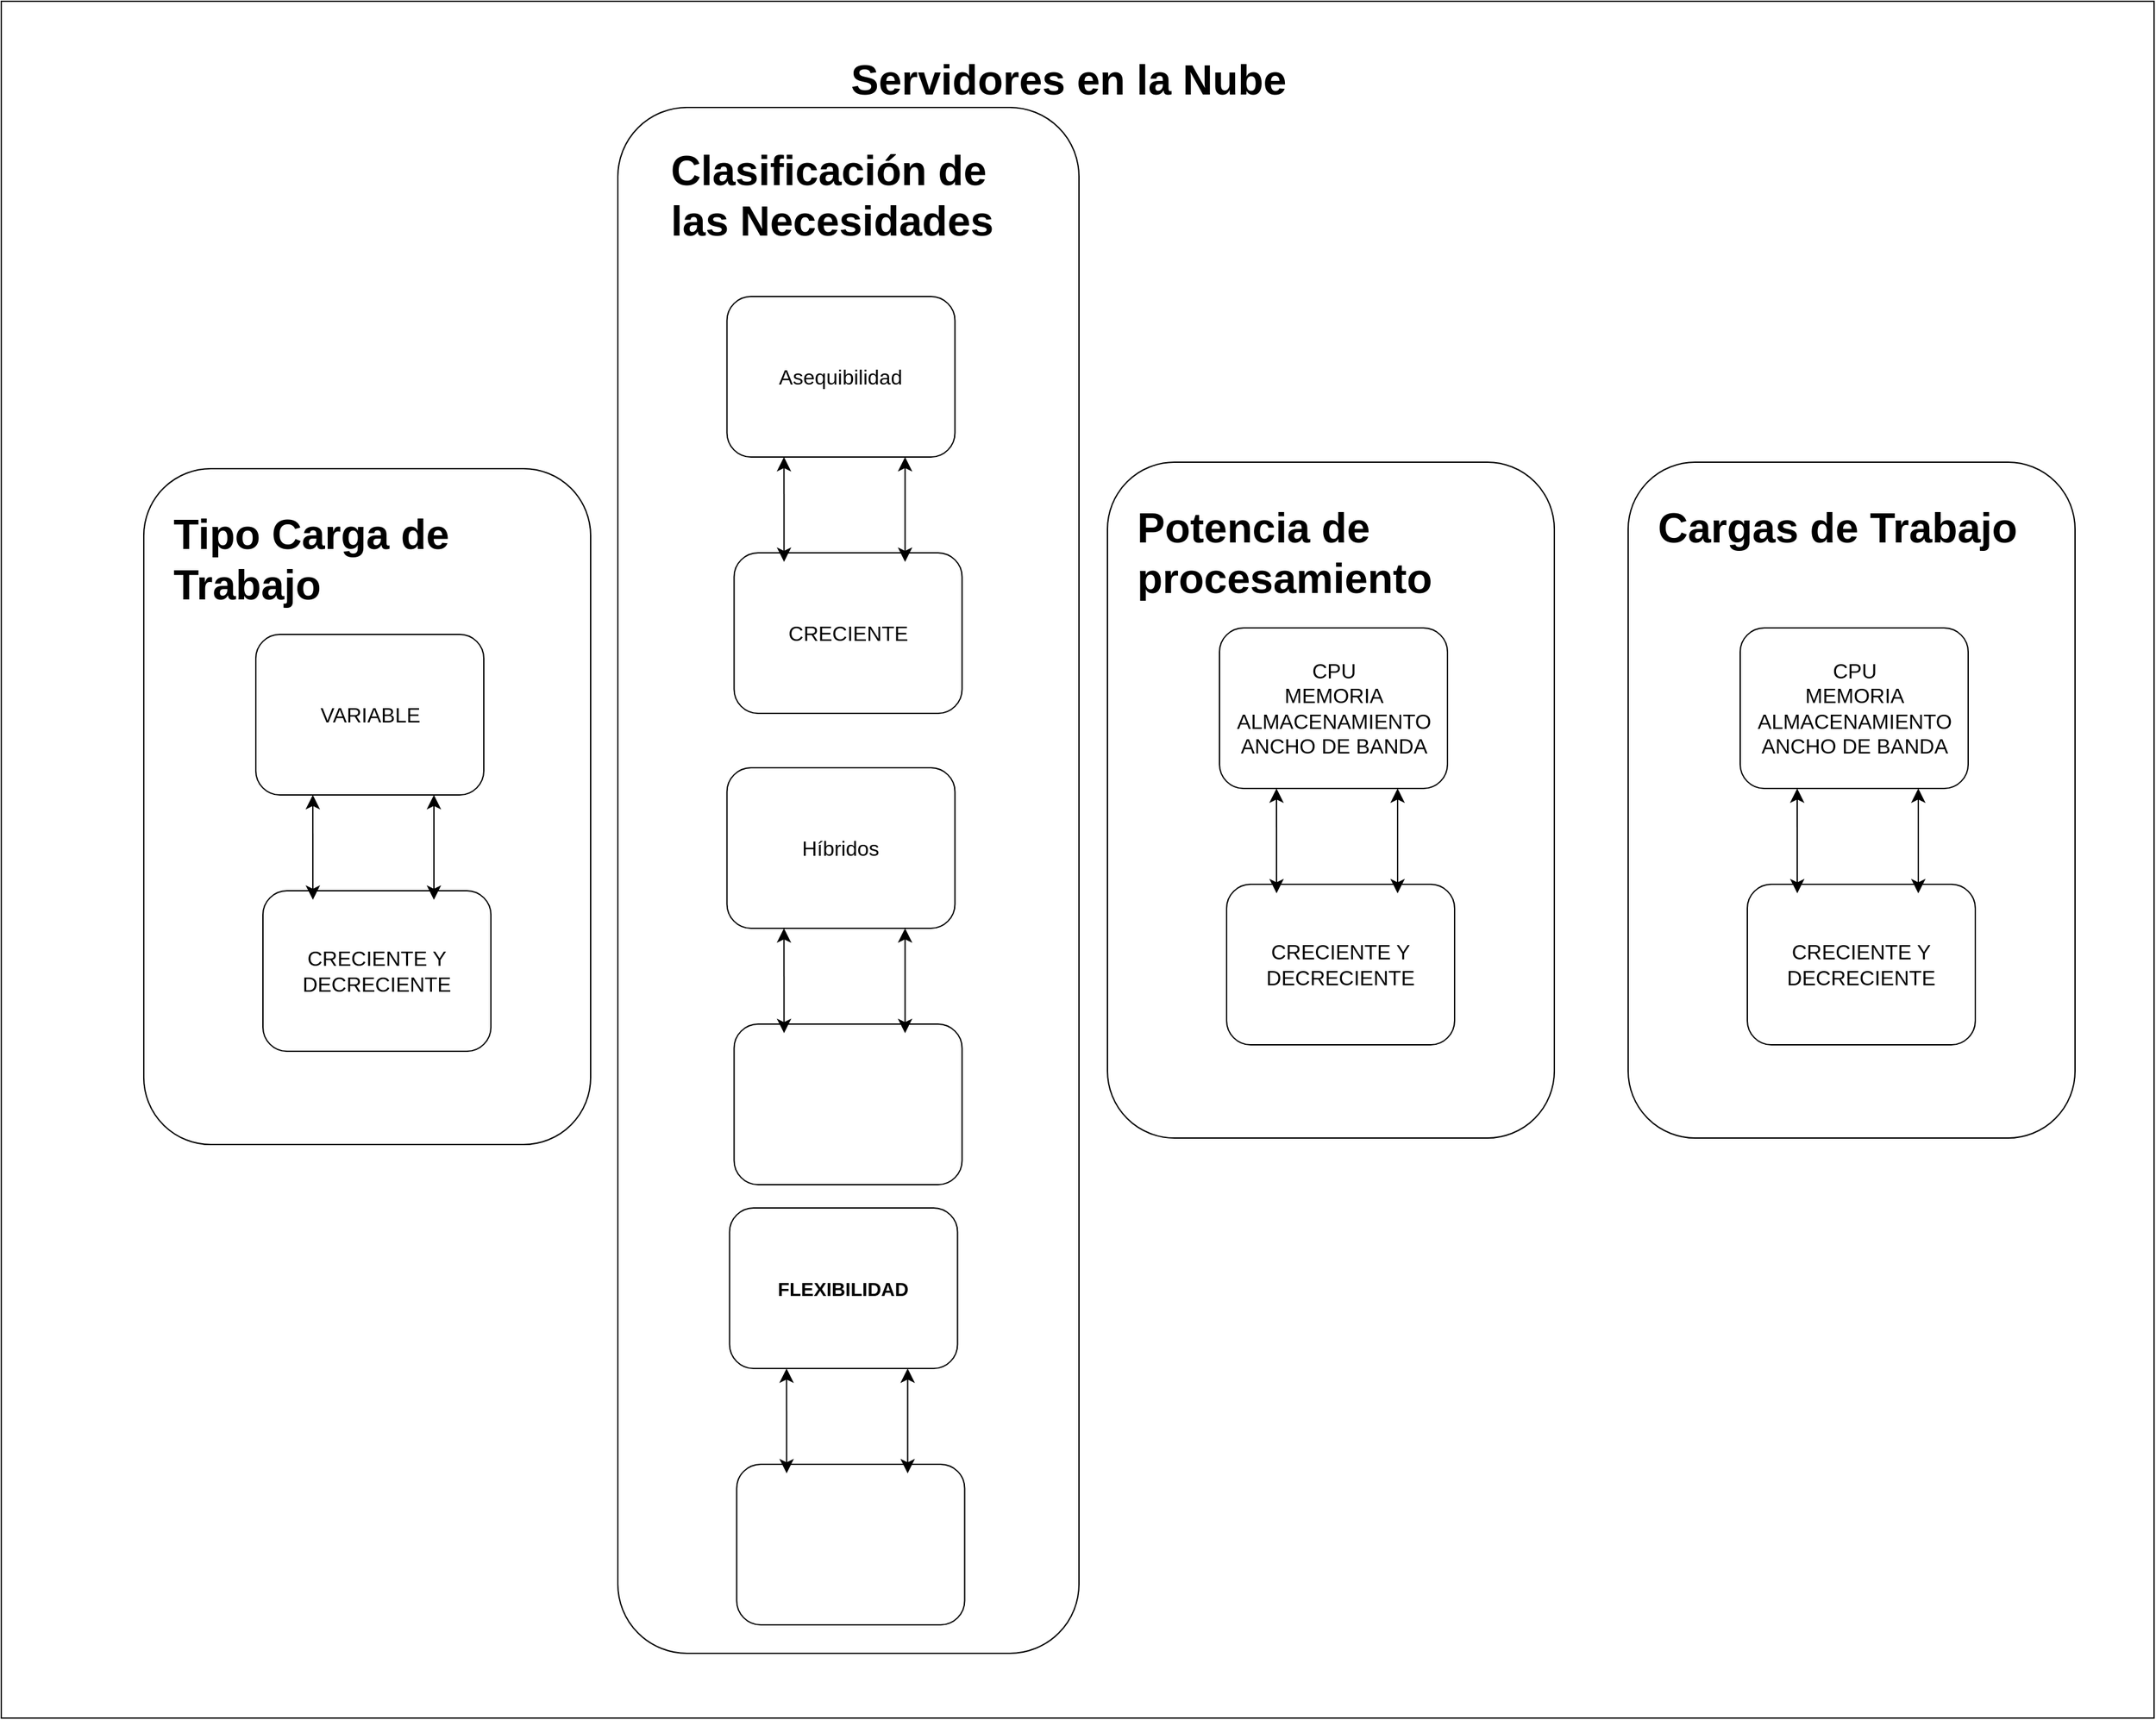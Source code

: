 <mxfile version="22.0.4" type="github" pages="2">
  <diagram name="Página-1" id="vCq6zs7CrHMmV6JF6-9W">
    <mxGraphModel dx="2474" dy="1393" grid="0" gridSize="10" guides="1" tooltips="1" connect="1" arrows="1" fold="1" page="0" pageScale="1" pageWidth="827" pageHeight="1169" math="0" shadow="0">
      <root>
        <mxCell id="0" />
        <mxCell id="1" parent="0" />
        <mxCell id="Tj51BT58kHfH4cU9sa8p-1" value="" style="rounded=0;whiteSpace=wrap;html=1;fontSize=16;" vertex="1" parent="1">
          <mxGeometry x="-383" y="-201" width="1662" height="1326" as="geometry" />
        </mxCell>
        <mxCell id="Tj51BT58kHfH4cU9sa8p-2" value="&lt;h1&gt;Servidores en la Nube&lt;/h1&gt;" style="text;html=1;strokeColor=none;fillColor=none;spacing=5;spacingTop=-20;whiteSpace=wrap;overflow=hidden;rounded=0;fontSize=16;" vertex="1" parent="1">
          <mxGeometry x="268" y="-170" width="403" height="75" as="geometry" />
        </mxCell>
        <mxCell id="Tj51BT58kHfH4cU9sa8p-3" value="&#xa;Escalabilidad&#xa;&#xa;" style="rounded=1;whiteSpace=wrap;html=1;fontSize=16;" vertex="1" parent="1">
          <mxGeometry x="93" y="-119" width="356" height="1194" as="geometry" />
        </mxCell>
        <mxCell id="Tj51BT58kHfH4cU9sa8p-4" value="&lt;h1&gt;Clasificación de las Necesidades&lt;/h1&gt;" style="text;html=1;strokeColor=none;fillColor=none;spacing=5;spacingTop=-20;whiteSpace=wrap;overflow=hidden;rounded=0;fontSize=16;" vertex="1" parent="1">
          <mxGeometry x="129" y="-100" width="298" height="91" as="geometry" />
        </mxCell>
        <mxCell id="Tj51BT58kHfH4cU9sa8p-5" value="&lt;span style=&quot;line-height: 107%;&quot;&gt;Asequibilidad&lt;b&gt;&lt;span style=&quot;font-size: 14.667px;&quot;&gt;&lt;br&gt;&lt;/span&gt;&lt;/b&gt;&lt;/span&gt;" style="rounded=1;whiteSpace=wrap;html=1;fontSize=16;" vertex="1" parent="1">
          <mxGeometry x="177.25" y="27" width="176" height="124" as="geometry" />
        </mxCell>
        <mxCell id="Tj51BT58kHfH4cU9sa8p-6" value="CRECIENTE" style="rounded=1;whiteSpace=wrap;html=1;fontSize=16;" vertex="1" parent="1">
          <mxGeometry x="182.75" y="225" width="176" height="124" as="geometry" />
        </mxCell>
        <mxCell id="Tj51BT58kHfH4cU9sa8p-7" value="" style="endArrow=classic;startArrow=classic;html=1;rounded=0;fontSize=12;startSize=8;endSize=8;curved=1;entryX=0.25;entryY=1;entryDx=0;entryDy=0;exitX=0.219;exitY=0.056;exitDx=0;exitDy=0;exitPerimeter=0;" edge="1" parent="1" source="Tj51BT58kHfH4cU9sa8p-6" target="Tj51BT58kHfH4cU9sa8p-5">
          <mxGeometry width="50" height="50" relative="1" as="geometry">
            <mxPoint x="155.75" y="241" as="sourcePoint" />
            <mxPoint x="205.75" y="191" as="targetPoint" />
          </mxGeometry>
        </mxCell>
        <mxCell id="Tj51BT58kHfH4cU9sa8p-8" value="" style="endArrow=classic;startArrow=classic;html=1;rounded=0;fontSize=12;startSize=8;endSize=8;curved=1;entryX=0.25;entryY=1;entryDx=0;entryDy=0;exitX=0.219;exitY=0.056;exitDx=0;exitDy=0;exitPerimeter=0;" edge="1" parent="1">
          <mxGeometry width="50" height="50" relative="1" as="geometry">
            <mxPoint x="314.75" y="232" as="sourcePoint" />
            <mxPoint x="314.75" y="151" as="targetPoint" />
          </mxGeometry>
        </mxCell>
        <mxCell id="SgmyFsETjONuVWpeVux2-13" value="" style="rounded=1;whiteSpace=wrap;html=1;fontSize=16;" vertex="1" parent="1">
          <mxGeometry x="471" y="155" width="345" height="522" as="geometry" />
        </mxCell>
        <mxCell id="SgmyFsETjONuVWpeVux2-14" value="&lt;h1&gt;Potencia de procesamiento&lt;/h1&gt;" style="text;html=1;strokeColor=none;fillColor=none;spacing=5;spacingTop=-20;whiteSpace=wrap;overflow=hidden;rounded=0;fontSize=16;" vertex="1" parent="1">
          <mxGeometry x="489" y="176" width="298" height="86" as="geometry" />
        </mxCell>
        <mxCell id="SgmyFsETjONuVWpeVux2-15" value="CPU&lt;br&gt;MEMORIA&lt;br&gt;ALMACENAMIENTO&lt;br&gt;ANCHO DE BANDA" style="rounded=1;whiteSpace=wrap;html=1;fontSize=16;" vertex="1" parent="1">
          <mxGeometry x="557.5" y="283" width="176" height="124" as="geometry" />
        </mxCell>
        <mxCell id="SgmyFsETjONuVWpeVux2-16" value="CRECIENTE Y DECRECIENTE" style="rounded=1;whiteSpace=wrap;html=1;fontSize=16;" vertex="1" parent="1">
          <mxGeometry x="563" y="481" width="176" height="124" as="geometry" />
        </mxCell>
        <mxCell id="SgmyFsETjONuVWpeVux2-17" value="" style="endArrow=classic;startArrow=classic;html=1;rounded=0;fontSize=12;startSize=8;endSize=8;curved=1;entryX=0.25;entryY=1;entryDx=0;entryDy=0;exitX=0.219;exitY=0.056;exitDx=0;exitDy=0;exitPerimeter=0;" edge="1" parent="1" source="SgmyFsETjONuVWpeVux2-16" target="SgmyFsETjONuVWpeVux2-15">
          <mxGeometry width="50" height="50" relative="1" as="geometry">
            <mxPoint x="536" y="497" as="sourcePoint" />
            <mxPoint x="586" y="447" as="targetPoint" />
          </mxGeometry>
        </mxCell>
        <mxCell id="SgmyFsETjONuVWpeVux2-18" value="" style="endArrow=classic;startArrow=classic;html=1;rounded=0;fontSize=12;startSize=8;endSize=8;curved=1;entryX=0.25;entryY=1;entryDx=0;entryDy=0;exitX=0.219;exitY=0.056;exitDx=0;exitDy=0;exitPerimeter=0;" edge="1" parent="1">
          <mxGeometry width="50" height="50" relative="1" as="geometry">
            <mxPoint x="695" y="488" as="sourcePoint" />
            <mxPoint x="695" y="407" as="targetPoint" />
          </mxGeometry>
        </mxCell>
        <mxCell id="SgmyFsETjONuVWpeVux2-19" value="" style="rounded=1;whiteSpace=wrap;html=1;fontSize=16;" vertex="1" parent="1">
          <mxGeometry x="-273" y="160" width="345" height="522" as="geometry" />
        </mxCell>
        <mxCell id="SgmyFsETjONuVWpeVux2-20" value="&lt;h1&gt;&lt;b&gt;Tipo Carga de Trabajo&lt;/b&gt;&lt;br&gt;&lt;/h1&gt;" style="text;html=1;strokeColor=none;fillColor=none;spacing=5;spacingTop=-20;whiteSpace=wrap;overflow=hidden;rounded=0;fontSize=16;" vertex="1" parent="1">
          <mxGeometry x="-255" y="181" width="298" height="90" as="geometry" />
        </mxCell>
        <mxCell id="SgmyFsETjONuVWpeVux2-21" value="VARIABLE" style="rounded=1;whiteSpace=wrap;html=1;fontSize=16;" vertex="1" parent="1">
          <mxGeometry x="-186.5" y="288" width="176" height="124" as="geometry" />
        </mxCell>
        <mxCell id="SgmyFsETjONuVWpeVux2-22" value="CRECIENTE Y DECRECIENTE" style="rounded=1;whiteSpace=wrap;html=1;fontSize=16;" vertex="1" parent="1">
          <mxGeometry x="-181" y="486" width="176" height="124" as="geometry" />
        </mxCell>
        <mxCell id="SgmyFsETjONuVWpeVux2-23" value="" style="endArrow=classic;startArrow=classic;html=1;rounded=0;fontSize=12;startSize=8;endSize=8;curved=1;entryX=0.25;entryY=1;entryDx=0;entryDy=0;exitX=0.219;exitY=0.056;exitDx=0;exitDy=0;exitPerimeter=0;" edge="1" parent="1" source="SgmyFsETjONuVWpeVux2-22" target="SgmyFsETjONuVWpeVux2-21">
          <mxGeometry width="50" height="50" relative="1" as="geometry">
            <mxPoint x="-208" y="502" as="sourcePoint" />
            <mxPoint x="-158" y="452" as="targetPoint" />
          </mxGeometry>
        </mxCell>
        <mxCell id="SgmyFsETjONuVWpeVux2-24" value="" style="endArrow=classic;startArrow=classic;html=1;rounded=0;fontSize=12;startSize=8;endSize=8;curved=1;entryX=0.25;entryY=1;entryDx=0;entryDy=0;exitX=0.219;exitY=0.056;exitDx=0;exitDy=0;exitPerimeter=0;" edge="1" parent="1">
          <mxGeometry width="50" height="50" relative="1" as="geometry">
            <mxPoint x="-49" y="493" as="sourcePoint" />
            <mxPoint x="-49" y="412" as="targetPoint" />
          </mxGeometry>
        </mxCell>
        <mxCell id="SgmyFsETjONuVWpeVux2-25" value="" style="rounded=1;whiteSpace=wrap;html=1;fontSize=16;" vertex="1" parent="1">
          <mxGeometry x="873" y="155" width="345" height="522" as="geometry" />
        </mxCell>
        <mxCell id="SgmyFsETjONuVWpeVux2-26" value="&lt;h1&gt;Cargas de Trabajo&lt;/h1&gt;" style="text;html=1;strokeColor=none;fillColor=none;spacing=5;spacingTop=-20;whiteSpace=wrap;overflow=hidden;rounded=0;fontSize=16;" vertex="1" parent="1">
          <mxGeometry x="891" y="176" width="297.5" height="61" as="geometry" />
        </mxCell>
        <mxCell id="SgmyFsETjONuVWpeVux2-27" value="CPU&lt;br&gt;MEMORIA&lt;br&gt;ALMACENAMIENTO&lt;br&gt;ANCHO DE BANDA" style="rounded=1;whiteSpace=wrap;html=1;fontSize=16;" vertex="1" parent="1">
          <mxGeometry x="959.5" y="283" width="176" height="124" as="geometry" />
        </mxCell>
        <mxCell id="SgmyFsETjONuVWpeVux2-28" value="CRECIENTE Y DECRECIENTE" style="rounded=1;whiteSpace=wrap;html=1;fontSize=16;" vertex="1" parent="1">
          <mxGeometry x="965" y="481" width="176" height="124" as="geometry" />
        </mxCell>
        <mxCell id="SgmyFsETjONuVWpeVux2-29" value="" style="endArrow=classic;startArrow=classic;html=1;rounded=0;fontSize=12;startSize=8;endSize=8;curved=1;entryX=0.25;entryY=1;entryDx=0;entryDy=0;exitX=0.219;exitY=0.056;exitDx=0;exitDy=0;exitPerimeter=0;" edge="1" parent="1" source="SgmyFsETjONuVWpeVux2-28" target="SgmyFsETjONuVWpeVux2-27">
          <mxGeometry width="50" height="50" relative="1" as="geometry">
            <mxPoint x="938" y="497" as="sourcePoint" />
            <mxPoint x="988" y="447" as="targetPoint" />
          </mxGeometry>
        </mxCell>
        <mxCell id="SgmyFsETjONuVWpeVux2-30" value="" style="endArrow=classic;startArrow=classic;html=1;rounded=0;fontSize=12;startSize=8;endSize=8;curved=1;entryX=0.25;entryY=1;entryDx=0;entryDy=0;exitX=0.219;exitY=0.056;exitDx=0;exitDy=0;exitPerimeter=0;" edge="1" parent="1">
          <mxGeometry width="50" height="50" relative="1" as="geometry">
            <mxPoint x="1097" y="488" as="sourcePoint" />
            <mxPoint x="1097" y="407" as="targetPoint" />
          </mxGeometry>
        </mxCell>
        <mxCell id="SgmyFsETjONuVWpeVux2-31" value="&lt;span style=&quot;line-height: 107%;&quot;&gt;Híbridos&lt;b&gt;&lt;span style=&quot;font-size: 14.667px;&quot;&gt;&lt;br&gt;&lt;/span&gt;&lt;/b&gt;&lt;/span&gt;" style="rounded=1;whiteSpace=wrap;html=1;fontSize=16;" vertex="1" parent="1">
          <mxGeometry x="177.25" y="391" width="176" height="124" as="geometry" />
        </mxCell>
        <mxCell id="SgmyFsETjONuVWpeVux2-32" value="" style="rounded=1;whiteSpace=wrap;html=1;fontSize=16;" vertex="1" parent="1">
          <mxGeometry x="182.75" y="589" width="176" height="124" as="geometry" />
        </mxCell>
        <mxCell id="SgmyFsETjONuVWpeVux2-33" value="" style="endArrow=classic;startArrow=classic;html=1;rounded=0;fontSize=12;startSize=8;endSize=8;curved=1;entryX=0.25;entryY=1;entryDx=0;entryDy=0;exitX=0.219;exitY=0.056;exitDx=0;exitDy=0;exitPerimeter=0;" edge="1" parent="1" source="SgmyFsETjONuVWpeVux2-32" target="SgmyFsETjONuVWpeVux2-31">
          <mxGeometry width="50" height="50" relative="1" as="geometry">
            <mxPoint x="155.75" y="605" as="sourcePoint" />
            <mxPoint x="205.75" y="555" as="targetPoint" />
          </mxGeometry>
        </mxCell>
        <mxCell id="SgmyFsETjONuVWpeVux2-34" value="" style="endArrow=classic;startArrow=classic;html=1;rounded=0;fontSize=12;startSize=8;endSize=8;curved=1;entryX=0.25;entryY=1;entryDx=0;entryDy=0;exitX=0.219;exitY=0.056;exitDx=0;exitDy=0;exitPerimeter=0;" edge="1" parent="1">
          <mxGeometry width="50" height="50" relative="1" as="geometry">
            <mxPoint x="314.75" y="596" as="sourcePoint" />
            <mxPoint x="314.75" y="515" as="targetPoint" />
          </mxGeometry>
        </mxCell>
        <mxCell id="SgmyFsETjONuVWpeVux2-35" value="&lt;span style=&quot;line-height: 107%;&quot;&gt;&lt;b&gt;&lt;span style=&quot;font-size: 14.667px;&quot;&gt;FLEXIBILIDAD&lt;br&gt;&lt;/span&gt;&lt;/b&gt;&lt;/span&gt;" style="rounded=1;whiteSpace=wrap;html=1;fontSize=16;" vertex="1" parent="1">
          <mxGeometry x="179.25" y="731" width="176" height="124" as="geometry" />
        </mxCell>
        <mxCell id="SgmyFsETjONuVWpeVux2-36" value="" style="rounded=1;whiteSpace=wrap;html=1;fontSize=16;" vertex="1" parent="1">
          <mxGeometry x="184.75" y="929" width="176" height="124" as="geometry" />
        </mxCell>
        <mxCell id="SgmyFsETjONuVWpeVux2-37" value="" style="endArrow=classic;startArrow=classic;html=1;rounded=0;fontSize=12;startSize=8;endSize=8;curved=1;entryX=0.25;entryY=1;entryDx=0;entryDy=0;exitX=0.219;exitY=0.056;exitDx=0;exitDy=0;exitPerimeter=0;" edge="1" parent="1" source="SgmyFsETjONuVWpeVux2-36" target="SgmyFsETjONuVWpeVux2-35">
          <mxGeometry width="50" height="50" relative="1" as="geometry">
            <mxPoint x="157.75" y="945" as="sourcePoint" />
            <mxPoint x="207.75" y="895" as="targetPoint" />
          </mxGeometry>
        </mxCell>
        <mxCell id="SgmyFsETjONuVWpeVux2-38" value="" style="endArrow=classic;startArrow=classic;html=1;rounded=0;fontSize=12;startSize=8;endSize=8;curved=1;entryX=0.25;entryY=1;entryDx=0;entryDy=0;exitX=0.219;exitY=0.056;exitDx=0;exitDy=0;exitPerimeter=0;" edge="1" parent="1">
          <mxGeometry width="50" height="50" relative="1" as="geometry">
            <mxPoint x="316.75" y="936" as="sourcePoint" />
            <mxPoint x="316.75" y="855" as="targetPoint" />
          </mxGeometry>
        </mxCell>
      </root>
    </mxGraphModel>
  </diagram>
  <diagram id="8uViFbAy0dLPO0oPSzOy" name="Página-2">
    <mxGraphModel dx="1452" dy="695" grid="0" gridSize="10" guides="1" tooltips="1" connect="1" arrows="1" fold="1" page="0" pageScale="1" pageWidth="827" pageHeight="1169" math="0" shadow="0">
      <root>
        <mxCell id="0" />
        <mxCell id="1" parent="0" />
      </root>
    </mxGraphModel>
  </diagram>
</mxfile>
